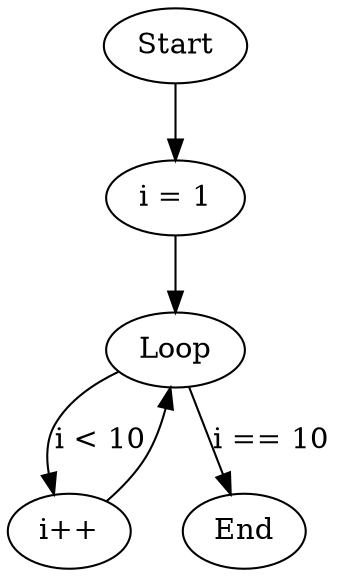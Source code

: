 digraph IncrementingLoop {
node1 [label="Start"]
node2 [label="i = 1"]
node3 [label="Loop"]
node4 [label="i++"]
node5 [label="End"]

node1 -> node2
node2 -> node3
node3 -> node4 [label="i < 10"]
node3 -> node5 [label="i == 10"]
node4 -> node3
}
